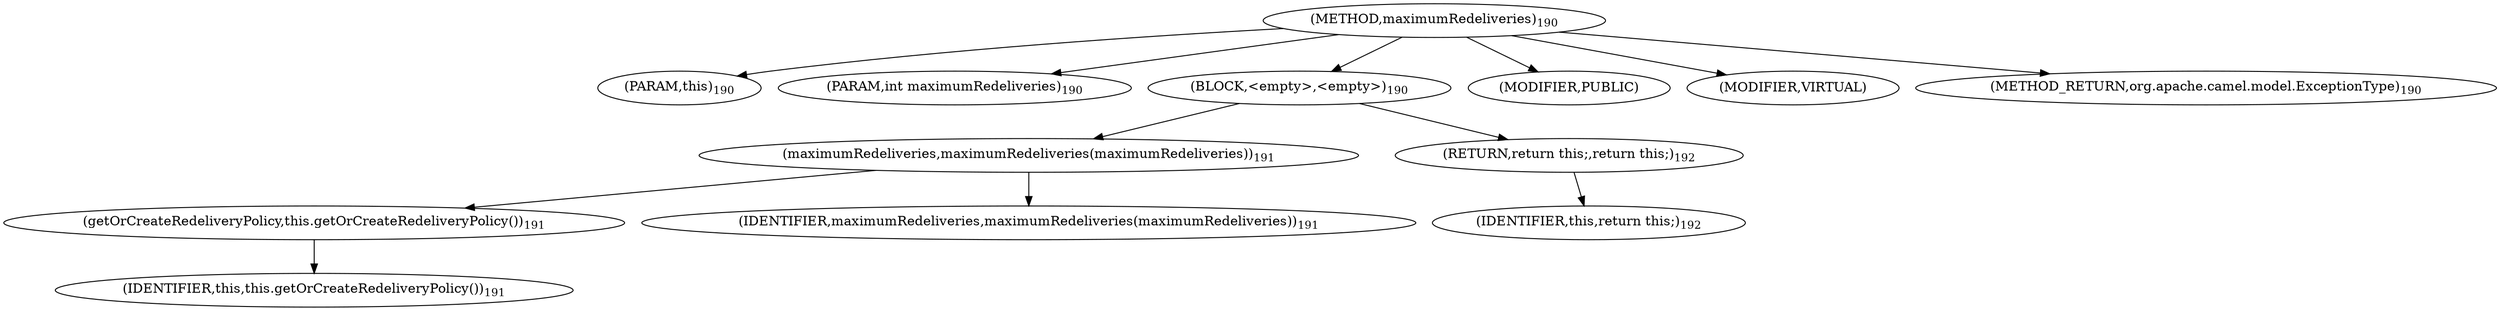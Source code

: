 digraph "maximumRedeliveries" {  
"534" [label = <(METHOD,maximumRedeliveries)<SUB>190</SUB>> ]
"55" [label = <(PARAM,this)<SUB>190</SUB>> ]
"535" [label = <(PARAM,int maximumRedeliveries)<SUB>190</SUB>> ]
"536" [label = <(BLOCK,&lt;empty&gt;,&lt;empty&gt;)<SUB>190</SUB>> ]
"537" [label = <(maximumRedeliveries,maximumRedeliveries(maximumRedeliveries))<SUB>191</SUB>> ]
"538" [label = <(getOrCreateRedeliveryPolicy,this.getOrCreateRedeliveryPolicy())<SUB>191</SUB>> ]
"54" [label = <(IDENTIFIER,this,this.getOrCreateRedeliveryPolicy())<SUB>191</SUB>> ]
"539" [label = <(IDENTIFIER,maximumRedeliveries,maximumRedeliveries(maximumRedeliveries))<SUB>191</SUB>> ]
"540" [label = <(RETURN,return this;,return this;)<SUB>192</SUB>> ]
"56" [label = <(IDENTIFIER,this,return this;)<SUB>192</SUB>> ]
"541" [label = <(MODIFIER,PUBLIC)> ]
"542" [label = <(MODIFIER,VIRTUAL)> ]
"543" [label = <(METHOD_RETURN,org.apache.camel.model.ExceptionType)<SUB>190</SUB>> ]
  "534" -> "55" 
  "534" -> "535" 
  "534" -> "536" 
  "534" -> "541" 
  "534" -> "542" 
  "534" -> "543" 
  "536" -> "537" 
  "536" -> "540" 
  "537" -> "538" 
  "537" -> "539" 
  "538" -> "54" 
  "540" -> "56" 
}
